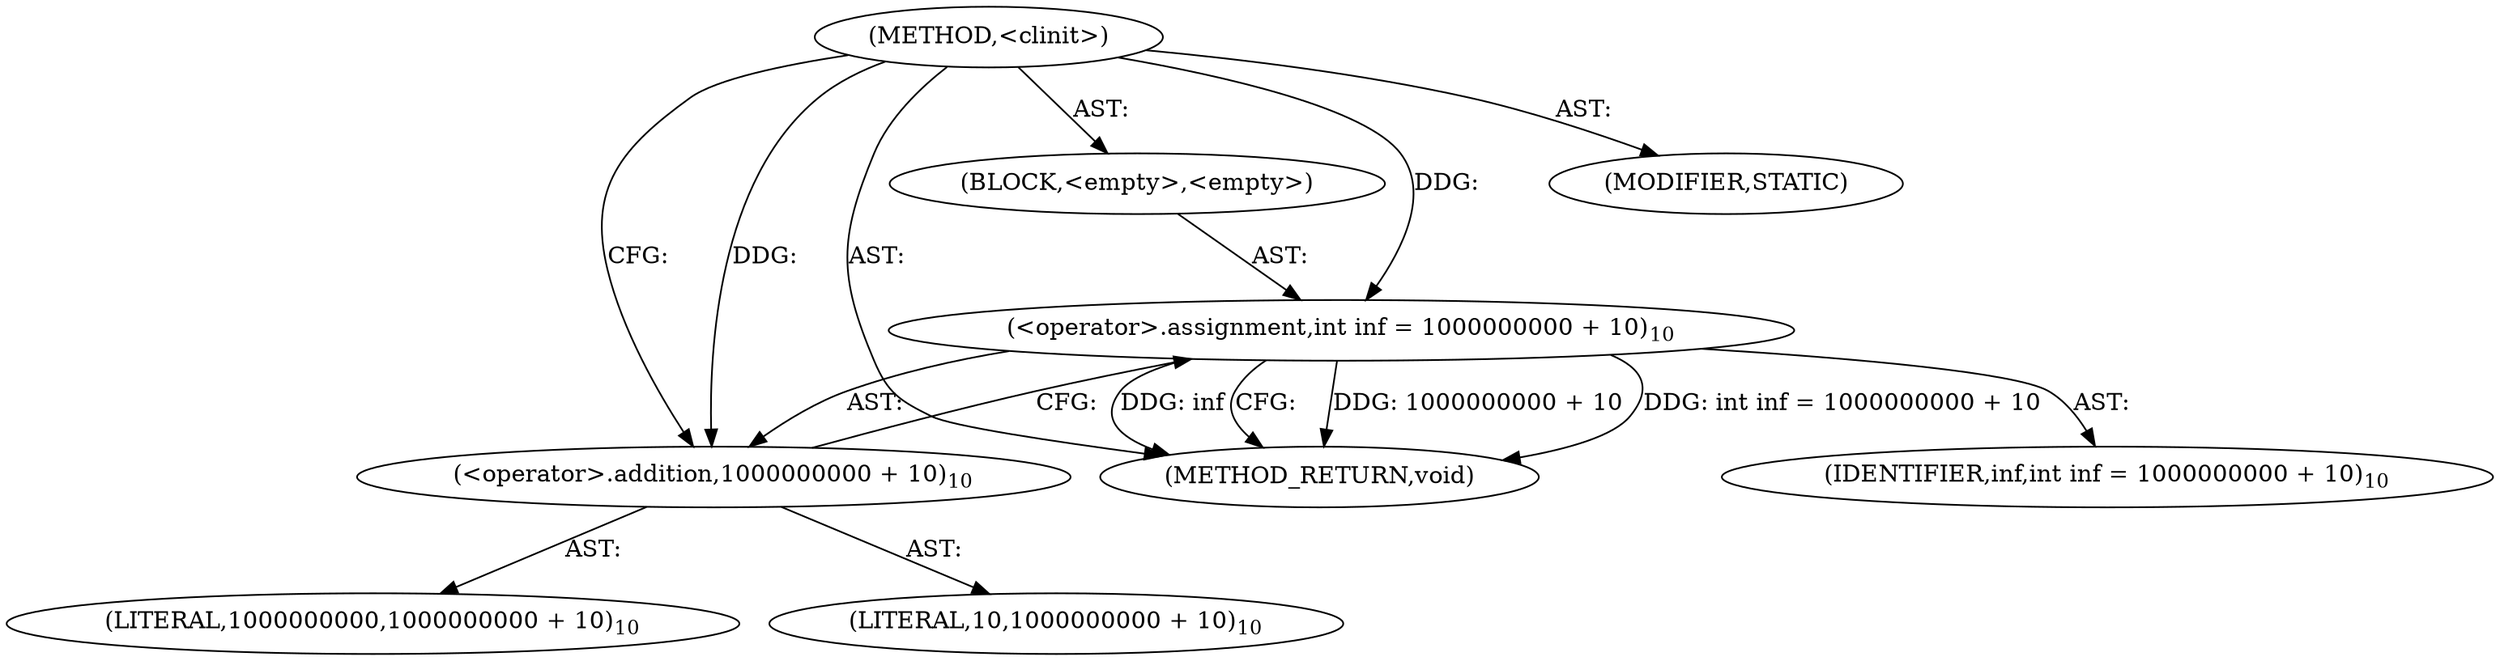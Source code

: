 digraph "&lt;clinit&gt;" {  
"570" [label = <(METHOD,&lt;clinit&gt;)> ]
"571" [label = <(BLOCK,&lt;empty&gt;,&lt;empty&gt;)> ]
"572" [label = <(&lt;operator&gt;.assignment,int inf = 1000000000 + 10)<SUB>10</SUB>> ]
"573" [label = <(IDENTIFIER,inf,int inf = 1000000000 + 10)<SUB>10</SUB>> ]
"574" [label = <(&lt;operator&gt;.addition,1000000000 + 10)<SUB>10</SUB>> ]
"575" [label = <(LITERAL,1000000000,1000000000 + 10)<SUB>10</SUB>> ]
"576" [label = <(LITERAL,10,1000000000 + 10)<SUB>10</SUB>> ]
"577" [label = <(MODIFIER,STATIC)> ]
"578" [label = <(METHOD_RETURN,void)> ]
  "570" -> "571"  [ label = "AST: "] 
  "570" -> "577"  [ label = "AST: "] 
  "570" -> "578"  [ label = "AST: "] 
  "571" -> "572"  [ label = "AST: "] 
  "572" -> "573"  [ label = "AST: "] 
  "572" -> "574"  [ label = "AST: "] 
  "574" -> "575"  [ label = "AST: "] 
  "574" -> "576"  [ label = "AST: "] 
  "572" -> "578"  [ label = "CFG: "] 
  "574" -> "572"  [ label = "CFG: "] 
  "570" -> "574"  [ label = "CFG: "] 
  "572" -> "578"  [ label = "DDG: 1000000000 + 10"] 
  "572" -> "578"  [ label = "DDG: int inf = 1000000000 + 10"] 
  "572" -> "578"  [ label = "DDG: inf"] 
  "570" -> "572"  [ label = "DDG: "] 
  "570" -> "574"  [ label = "DDG: "] 
}

